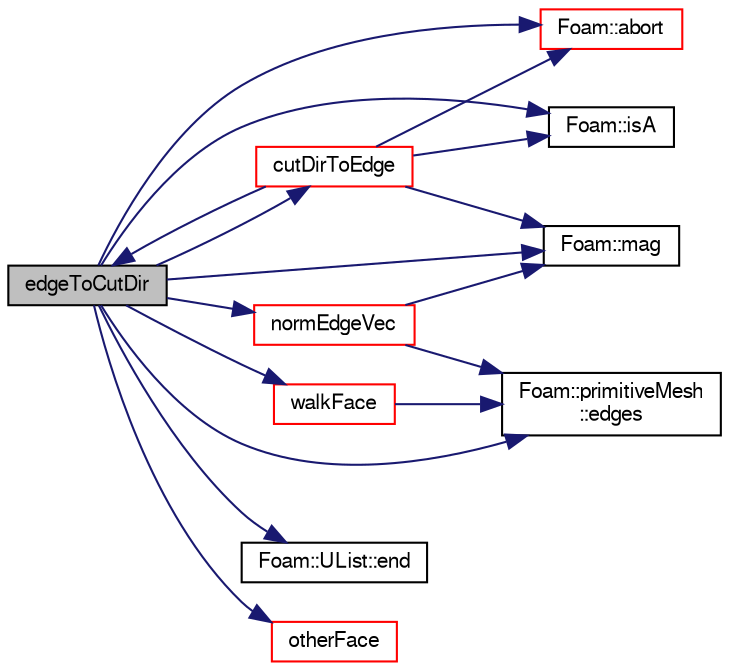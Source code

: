 digraph "edgeToCutDir"
{
  bgcolor="transparent";
  edge [fontname="FreeSans",fontsize="10",labelfontname="FreeSans",labelfontsize="10"];
  node [fontname="FreeSans",fontsize="10",shape=record];
  rankdir="LR";
  Node3304 [label="edgeToCutDir",height=0.2,width=0.4,color="black", fillcolor="grey75", style="filled", fontcolor="black"];
  Node3304 -> Node3305 [color="midnightblue",fontsize="10",style="solid",fontname="FreeSans"];
  Node3305 [label="Foam::abort",height=0.2,width=0.4,color="red",URL="$a21124.html#a447107a607d03e417307c203fa5fb44b"];
  Node3304 -> Node3348 [color="midnightblue",fontsize="10",style="solid",fontname="FreeSans"];
  Node3348 [label="cutDirToEdge",height=0.2,width=0.4,color="red",URL="$a21153.html#a56664f3017553939ea9760e96b9e24f2",tooltip="Reverse of edgeToCutDir: given direction find edge bundle and. "];
  Node3348 -> Node3349 [color="midnightblue",fontsize="10",style="solid",fontname="FreeSans"];
  Node3349 [label="Foam::isA",height=0.2,width=0.4,color="black",URL="$a21124.html#a7f38c7df863d37f5357047d27dab7711",tooltip="Check if a dynamic_cast to typeid is possible. "];
  Node3348 -> Node3305 [color="midnightblue",fontsize="10",style="solid",fontname="FreeSans"];
  Node3348 -> Node3304 [color="midnightblue",fontsize="10",style="solid",fontname="FreeSans"];
  Node3348 -> Node3352 [color="midnightblue",fontsize="10",style="solid",fontname="FreeSans"];
  Node3352 [label="Foam::mag",height=0.2,width=0.4,color="black",URL="$a21124.html#a929da2a3fdcf3dacbbe0487d3a330dae"];
  Node3304 -> Node3354 [color="midnightblue",fontsize="10",style="solid",fontname="FreeSans"];
  Node3354 [label="Foam::primitiveMesh\l::edges",height=0.2,width=0.4,color="black",URL="$a27530.html#a21d764179912ddda5c6f95193c289846",tooltip="Return mesh edges. Uses calcEdges. "];
  Node3304 -> Node3355 [color="midnightblue",fontsize="10",style="solid",fontname="FreeSans"];
  Node3355 [label="Foam::UList::end",height=0.2,width=0.4,color="black",URL="$a25698.html#acf5102a998ffca93da588563e2af7413",tooltip="Return an iterator to end traversing the UList. "];
  Node3304 -> Node3349 [color="midnightblue",fontsize="10",style="solid",fontname="FreeSans"];
  Node3304 -> Node3352 [color="midnightblue",fontsize="10",style="solid",fontname="FreeSans"];
  Node3304 -> Node3495 [color="midnightblue",fontsize="10",style="solid",fontname="FreeSans"];
  Node3495 [label="normEdgeVec",height=0.2,width=0.4,color="red",URL="$a21153.html#a7fcaaaefc5bc2d460742d9a452091d8b",tooltip="Normalized edge vector. "];
  Node3495 -> Node3354 [color="midnightblue",fontsize="10",style="solid",fontname="FreeSans"];
  Node3495 -> Node3352 [color="midnightblue",fontsize="10",style="solid",fontname="FreeSans"];
  Node3304 -> Node3356 [color="midnightblue",fontsize="10",style="solid",fontname="FreeSans"];
  Node3356 [label="otherFace",height=0.2,width=0.4,color="red",URL="$a21153.html#a38973075afca54f6ee816cab3b8bff7e",tooltip="Return face on cell using edgeI but not faceI. Throws error. "];
  Node3304 -> Node3390 [color="midnightblue",fontsize="10",style="solid",fontname="FreeSans"];
  Node3390 [label="walkFace",height=0.2,width=0.4,color="red",URL="$a21153.html#a7a612dbf101c056ee4e4f2a0f812c278",tooltip="Returns label of edge nEdges away from startEdge (in the direction. "];
  Node3390 -> Node3354 [color="midnightblue",fontsize="10",style="solid",fontname="FreeSans"];
}
